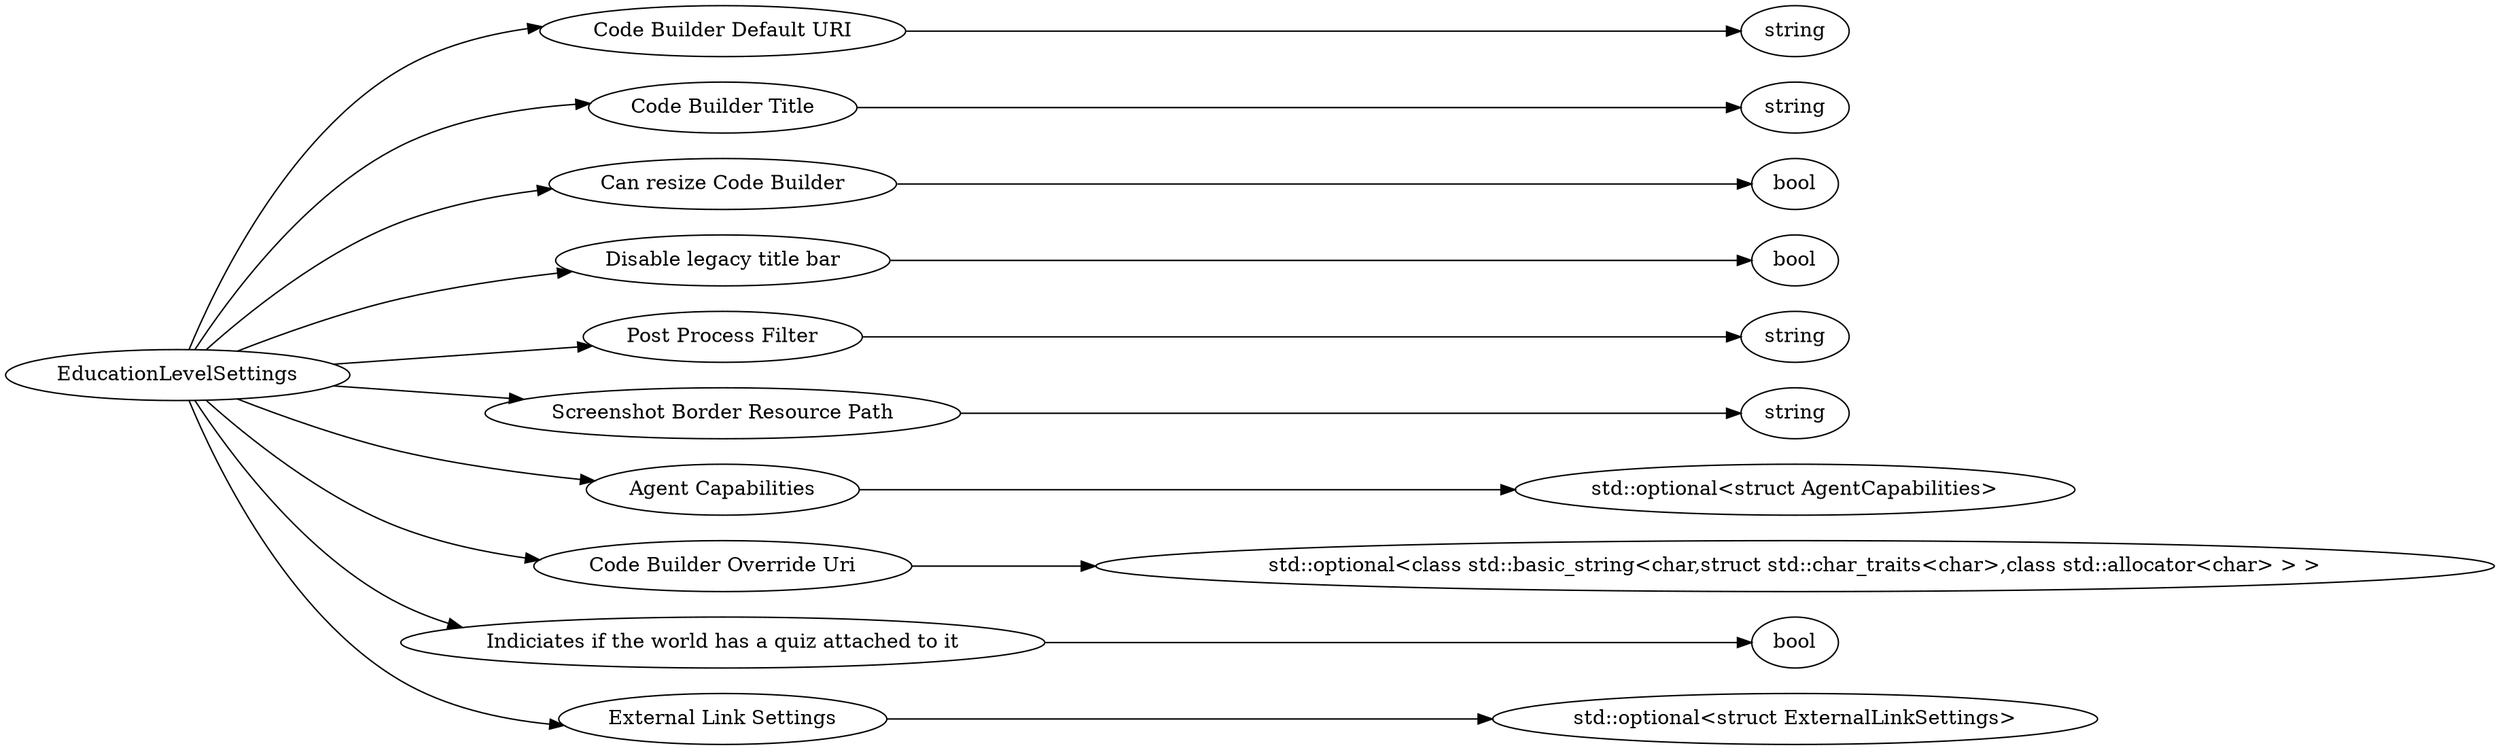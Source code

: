 digraph "EducationLevelSettings" {
rankdir = LR
2
2 -> 3
3 -> 4
2 -> 5
5 -> 6
2 -> 7
7 -> 8
2 -> 9
9 -> 10
2 -> 11
11 -> 12
2 -> 13
13 -> 14
2 -> 15
15 -> 19
2 -> 20
20 -> 24
2 -> 25
25 -> 26
2 -> 27
27 -> 31

2 [label="EducationLevelSettings",comment="name: \"EducationLevelSettings\", typeName: \"\", id: 2, branchId: 0, recurseId: -1, attributes: 0, notes: \"\""];
3 [label="Code Builder Default URI",comment="name: \"Code Builder Default URI\", typeName: \"\", id: 3, branchId: 0, recurseId: -1, attributes: 0, notes: \"\""];
4 [label="string",comment="name: \"string\", typeName: \"\", id: 4, branchId: 0, recurseId: -1, attributes: 512, notes: \"\""];
5 [label="Code Builder Title",comment="name: \"Code Builder Title\", typeName: \"\", id: 5, branchId: 0, recurseId: -1, attributes: 0, notes: \"\""];
6 [label="string",comment="name: \"string\", typeName: \"\", id: 6, branchId: 0, recurseId: -1, attributes: 512, notes: \"\""];
7 [label="Can resize Code Builder",comment="name: \"Can resize Code Builder\", typeName: \"\", id: 7, branchId: 0, recurseId: -1, attributes: 0, notes: \"\""];
8 [label="bool",comment="name: \"bool\", typeName: \"\", id: 8, branchId: 0, recurseId: -1, attributes: 512, notes: \"\""];
9 [label="Disable legacy title bar",comment="name: \"Disable legacy title bar\", typeName: \"\", id: 9, branchId: 0, recurseId: -1, attributes: 0, notes: \"\""];
10 [label="bool",comment="name: \"bool\", typeName: \"\", id: 10, branchId: 0, recurseId: -1, attributes: 512, notes: \"\""];
11 [label="Post Process Filter",comment="name: \"Post Process Filter\", typeName: \"\", id: 11, branchId: 0, recurseId: -1, attributes: 0, notes: \"\""];
12 [label="string",comment="name: \"string\", typeName: \"\", id: 12, branchId: 0, recurseId: -1, attributes: 512, notes: \"\""];
13 [label="Screenshot Border Resource Path",comment="name: \"Screenshot Border Resource Path\", typeName: \"\", id: 13, branchId: 0, recurseId: -1, attributes: 0, notes: \"\""];
14 [label="string",comment="name: \"string\", typeName: \"\", id: 14, branchId: 0, recurseId: -1, attributes: 512, notes: \"\""];
15 [label="Agent Capabilities",comment="name: \"Agent Capabilities\", typeName: \"std::optional<struct AgentCapabilities>\", id: 15, branchId: 0, recurseId: -1, attributes: 256, notes: \"\""];
19 [label="std::optional<struct AgentCapabilities>",comment="name: \"std::optional<struct AgentCapabilities>\", typeName: \"\", id: 19, branchId: 0, recurseId: -1, attributes: 512, notes: \"\""];
20 [label="Code Builder Override Uri",comment="name: \"Code Builder Override Uri\", typeName: \"std::optional<class std::basic_string<char,struct std::char_traits<char>,class std::allocator<char> > >\", id: 20, branchId: 0, recurseId: -1, attributes: 256, notes: \"\""];
24 [label="std::optional<class std::basic_string<char,struct std::char_traits<char>,class std::allocator<char> > >",comment="name: \"std::optional<class std::basic_string<char,struct std::char_traits<char>,class std::allocator<char> > >\", typeName: \"\", id: 24, branchId: 0, recurseId: -1, attributes: 512, notes: \"\""];
25 [label="Indiciates if the world has a quiz attached to it",comment="name: \"Indiciates if the world has a quiz attached to it\", typeName: \"\", id: 25, branchId: 0, recurseId: -1, attributes: 0, notes: \"hasQuiz was only used by old JD China EDU and has been removed\""];
26 [label="bool",comment="name: \"bool\", typeName: \"\", id: 26, branchId: 0, recurseId: -1, attributes: 512, notes: \"\""];
27 [label="External Link Settings",comment="name: \"External Link Settings\", typeName: \"std::optional<struct ExternalLinkSettings>\", id: 27, branchId: 0, recurseId: -1, attributes: 256, notes: \"\""];
31 [label="std::optional<struct ExternalLinkSettings>",comment="name: \"std::optional<struct ExternalLinkSettings>\", typeName: \"\", id: 31, branchId: 0, recurseId: -1, attributes: 512, notes: \"\""];
{ rank = max;4;6;8;10;12;14;19;24;26;31}

}
